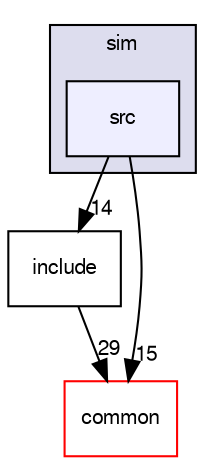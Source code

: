 digraph "src" {
  compound=true
  node [ fontsize="10", fontname="FreeSans"];
  edge [ labelfontsize="10", labelfontname="FreeSans"];
  subgraph clusterdir_e380f5e928ac62e3c78e1e401f2404bd {
    graph [ bgcolor="#ddddee", pencolor="black", label="sim" fontname="FreeSans", fontsize="10", URL="dir_e380f5e928ac62e3c78e1e401f2404bd.html"]
  dir_a016bb1cae11d95bfbad53e4af068c30 [shape=box, label="src", style="filled", fillcolor="#eeeeff", pencolor="black", URL="dir_a016bb1cae11d95bfbad53e4af068c30.html"];
  }
  dir_ad06ce47554390031628fa046f7fdb3f [shape=box label="include" URL="dir_ad06ce47554390031628fa046f7fdb3f.html"];
  dir_860379c26524a894b3cf97b5b1ba5bdb [shape=box label="common" fillcolor="white" style="filled" color="red" URL="dir_860379c26524a894b3cf97b5b1ba5bdb.html"];
  dir_ad06ce47554390031628fa046f7fdb3f->dir_860379c26524a894b3cf97b5b1ba5bdb [headlabel="29", labeldistance=1.5 headhref="dir_000010_000004.html"];
  dir_a016bb1cae11d95bfbad53e4af068c30->dir_ad06ce47554390031628fa046f7fdb3f [headlabel="14", labeldistance=1.5 headhref="dir_000009_000010.html"];
  dir_a016bb1cae11d95bfbad53e4af068c30->dir_860379c26524a894b3cf97b5b1ba5bdb [headlabel="15", labeldistance=1.5 headhref="dir_000009_000004.html"];
}
